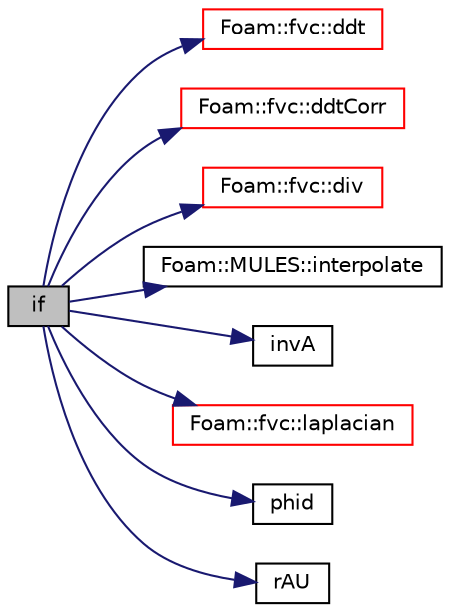digraph "if"
{
  bgcolor="transparent";
  edge [fontname="Helvetica",fontsize="10",labelfontname="Helvetica",labelfontsize="10"];
  node [fontname="Helvetica",fontsize="10",shape=record];
  rankdir="LR";
  Node1 [label="if",height=0.2,width=0.4,color="black", fillcolor="grey75", style="filled", fontcolor="black"];
  Node1 -> Node2 [color="midnightblue",fontsize="10",style="solid",fontname="Helvetica"];
  Node2 [label="Foam::fvc::ddt",height=0.2,width=0.4,color="red",URL="$a10709.html#a5dc871206ab86042756c8ccfdc5797ad"];
  Node1 -> Node3 [color="midnightblue",fontsize="10",style="solid",fontname="Helvetica"];
  Node3 [label="Foam::fvc::ddtCorr",height=0.2,width=0.4,color="red",URL="$a10709.html#a62752eff998bc6e471deab75616e34d5"];
  Node1 -> Node4 [color="midnightblue",fontsize="10",style="solid",fontname="Helvetica"];
  Node4 [label="Foam::fvc::div",height=0.2,width=0.4,color="red",URL="$a10709.html#a585533948ad80abfe589d920c641f251"];
  Node1 -> Node5 [color="midnightblue",fontsize="10",style="solid",fontname="Helvetica"];
  Node5 [label="Foam::MULES::interpolate",height=0.2,width=0.4,color="black",URL="$a10733.html#a4d62f21551985d814104861e7c1d9b4f"];
  Node1 -> Node6 [color="midnightblue",fontsize="10",style="solid",fontname="Helvetica"];
  Node6 [label="invA",height=0.2,width=0.4,color="black",URL="$a02985.html#af3ae268451a5f7585a056afe992b82e5"];
  Node1 -> Node7 [color="midnightblue",fontsize="10",style="solid",fontname="Helvetica"];
  Node7 [label="Foam::fvc::laplacian",height=0.2,width=0.4,color="red",URL="$a10709.html#ac75bff389d0405149b204b0d7ac214cd"];
  Node1 -> Node8 [color="midnightblue",fontsize="10",style="solid",fontname="Helvetica"];
  Node8 [label="phid",height=0.2,width=0.4,color="black",URL="$a02917.html#a0b3b953f2fc55278d35524cec1e30965"];
  Node1 -> Node9 [color="midnightblue",fontsize="10",style="solid",fontname="Helvetica"];
  Node9 [label="rAU",height=0.2,width=0.4,color="black",URL="$a02906.html#a4ae3ff6f0732a8a206a641d7ff2d9f7d"];
}
